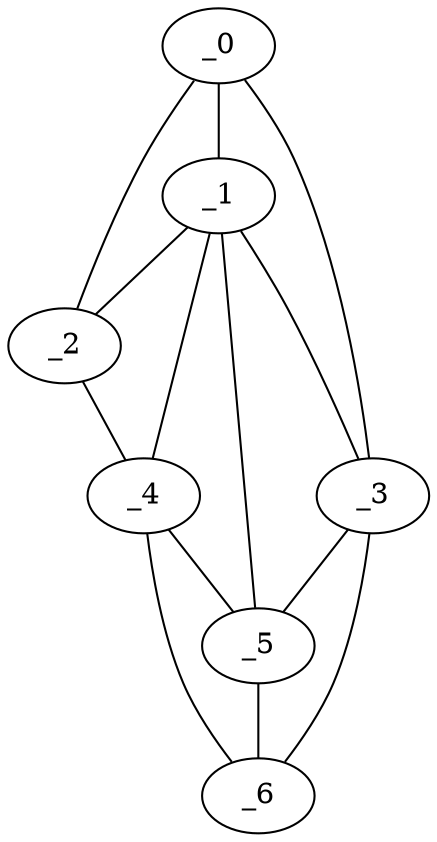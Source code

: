 graph "obj65__150.gxl" {
	_0	 [x=17,
		y=18];
	_1	 [x=32,
		y=32];
	_0 -- _1	 [valence=1];
	_2	 [x=35,
		y=125];
	_0 -- _2	 [valence=1];
	_3	 [x=98,
		y=2];
	_0 -- _3	 [valence=1];
	_1 -- _2	 [valence=1];
	_1 -- _3	 [valence=2];
	_4	 [x=103,
		y=110];
	_1 -- _4	 [valence=2];
	_5	 [x=111,
		y=19];
	_1 -- _5	 [valence=1];
	_2 -- _4	 [valence=1];
	_3 -- _5	 [valence=2];
	_6	 [x=112,
		y=10];
	_3 -- _6	 [valence=1];
	_4 -- _5	 [valence=1];
	_4 -- _6	 [valence=1];
	_5 -- _6	 [valence=2];
}
